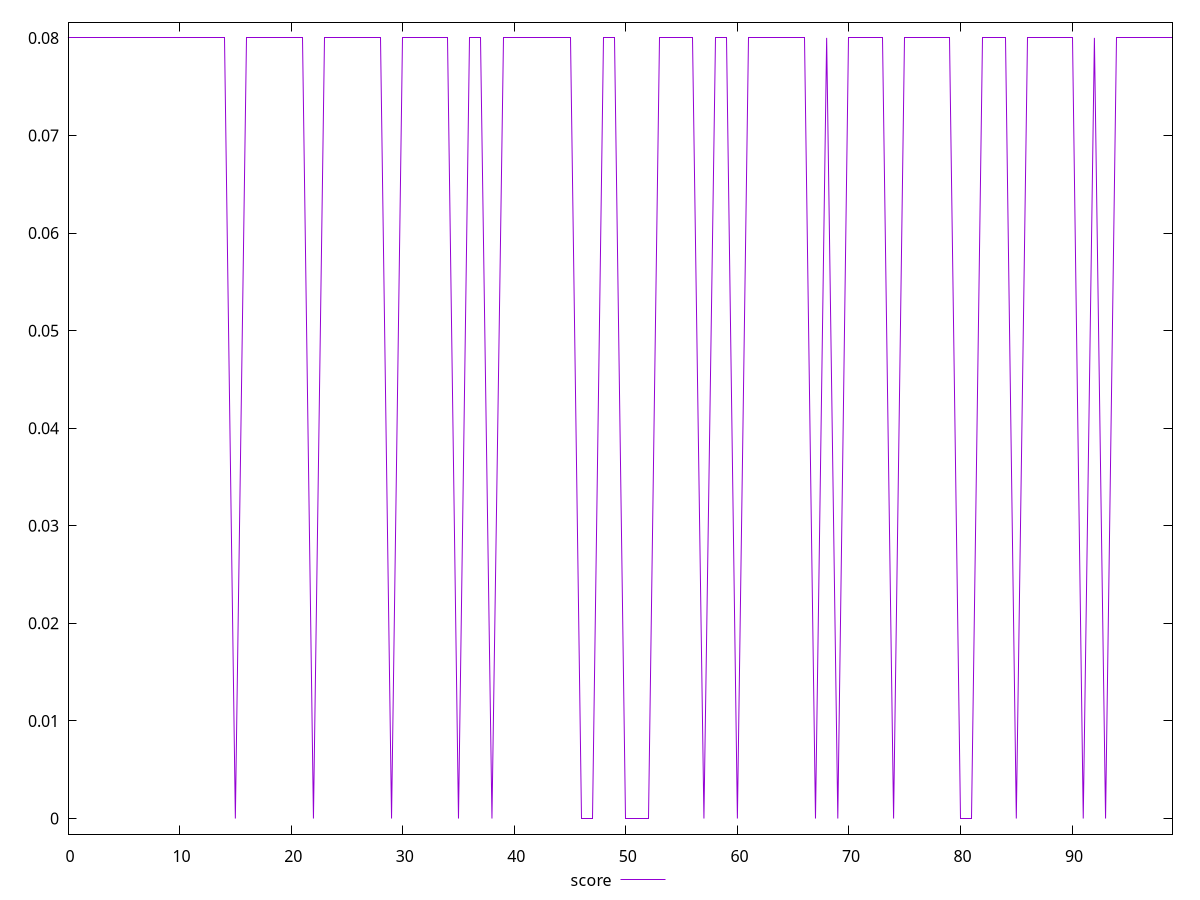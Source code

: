 reset

$score <<EOF
0 0.08
1 0.08
2 0.08
3 0.08
4 0.08
5 0.08
6 0.08
7 0.08
8 0.08
9 0.08
10 0.08
11 0.08
12 0.08
13 0.08
14 0.08
15 0
16 0.08
17 0.08
18 0.08
19 0.08
20 0.08
21 0.08
22 0
23 0.08
24 0.08
25 0.08
26 0.08
27 0.08
28 0.08
29 0
30 0.08
31 0.08
32 0.08
33 0.08
34 0.08
35 0
36 0.08
37 0.08
38 0
39 0.08
40 0.08
41 0.08
42 0.08
43 0.08
44 0.08
45 0.08
46 0
47 0
48 0.08
49 0.08
50 0
51 0
52 0
53 0.08
54 0.08
55 0.08
56 0.08
57 0
58 0.08
59 0.08
60 0
61 0.08
62 0.08
63 0.08
64 0.08
65 0.08
66 0.08
67 0
68 0.08
69 0
70 0.08
71 0.08
72 0.08
73 0.08
74 0
75 0.08
76 0.08
77 0.08
78 0.08
79 0.08
80 0
81 0
82 0.08
83 0.08
84 0.08
85 0
86 0.08
87 0.08
88 0.08
89 0.08
90 0.08
91 0
92 0.08
93 0
94 0.08
95 0.08
96 0.08
97 0.08
98 0.08
99 0.08
EOF

set key outside below
set xrange [0:99]
set yrange [-0.0016:0.0816]
set trange [-0.0016:0.0816]
set terminal svg size 640, 500 enhanced background rgb 'white'
set output "report_00026_2021-02-22T21:38:55.199Z/cumulative-layout-shift/samples/pages+cached+noadtech+nomedia+nocss/score/values.svg"

plot $score title "score" with line

reset
